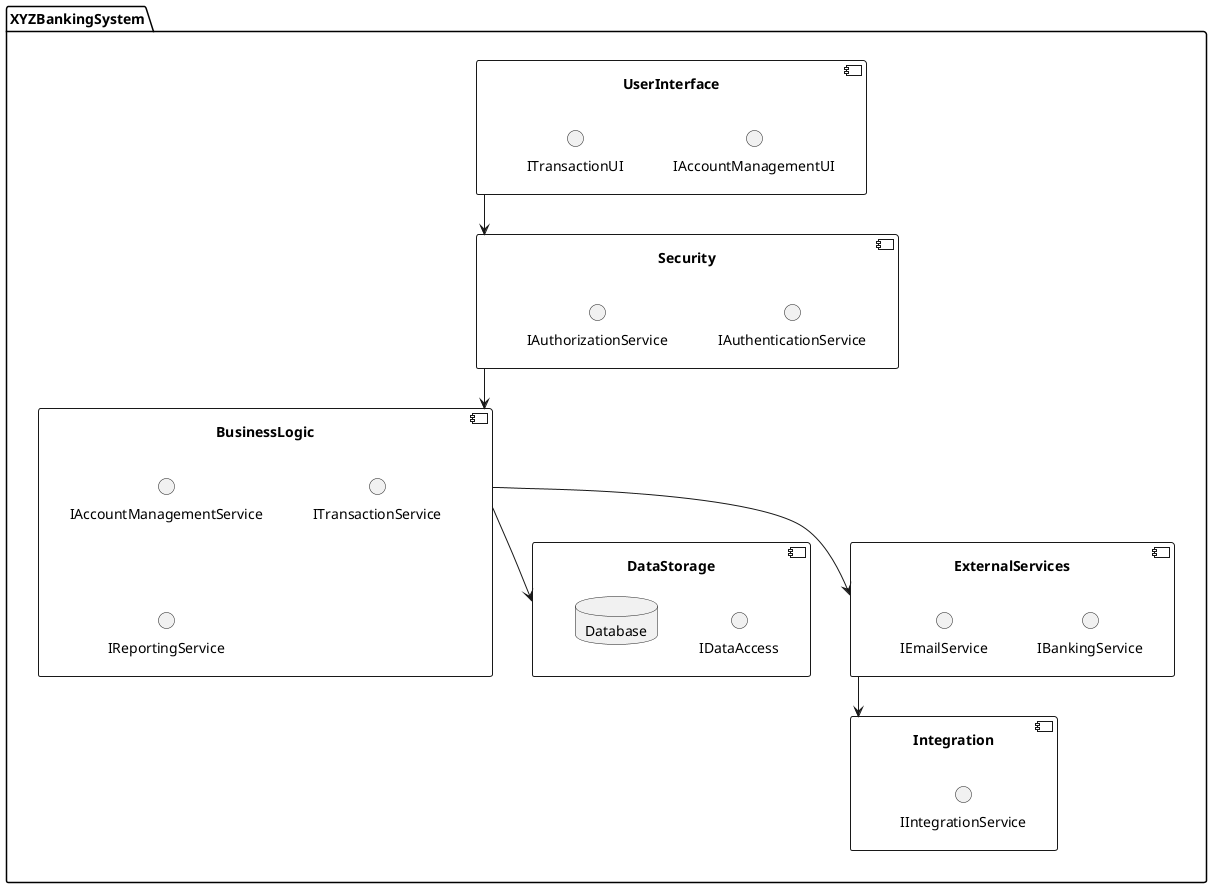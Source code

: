 @startuml

package XYZBankingSystem {
  
  component UserInterface #White {
    interface IAccountManagementUI
    interface ITransactionUI
  }
  
  component Security #White {
    interface IAuthenticationService
    interface IAuthorizationService
  }
  
  component BusinessLogic #White {
    interface IAccountManagementService
    interface ITransactionService
    interface IReportingService
  }
  
  component DataStorage #White {
    interface IDataAccess
    database Database
  }
  
  component ExternalServices #White {
    interface IBankingService
    interface IEmailService
  }
  
  component Integration #White {
    interface IIntegrationService
  }
  
  UserInterface -down-> Security
  Security -down-> BusinessLogic
  BusinessLogic -down-> DataStorage
  BusinessLogic -down-> ExternalServices
  ExternalServices -down-> Integration
}

@enduml
